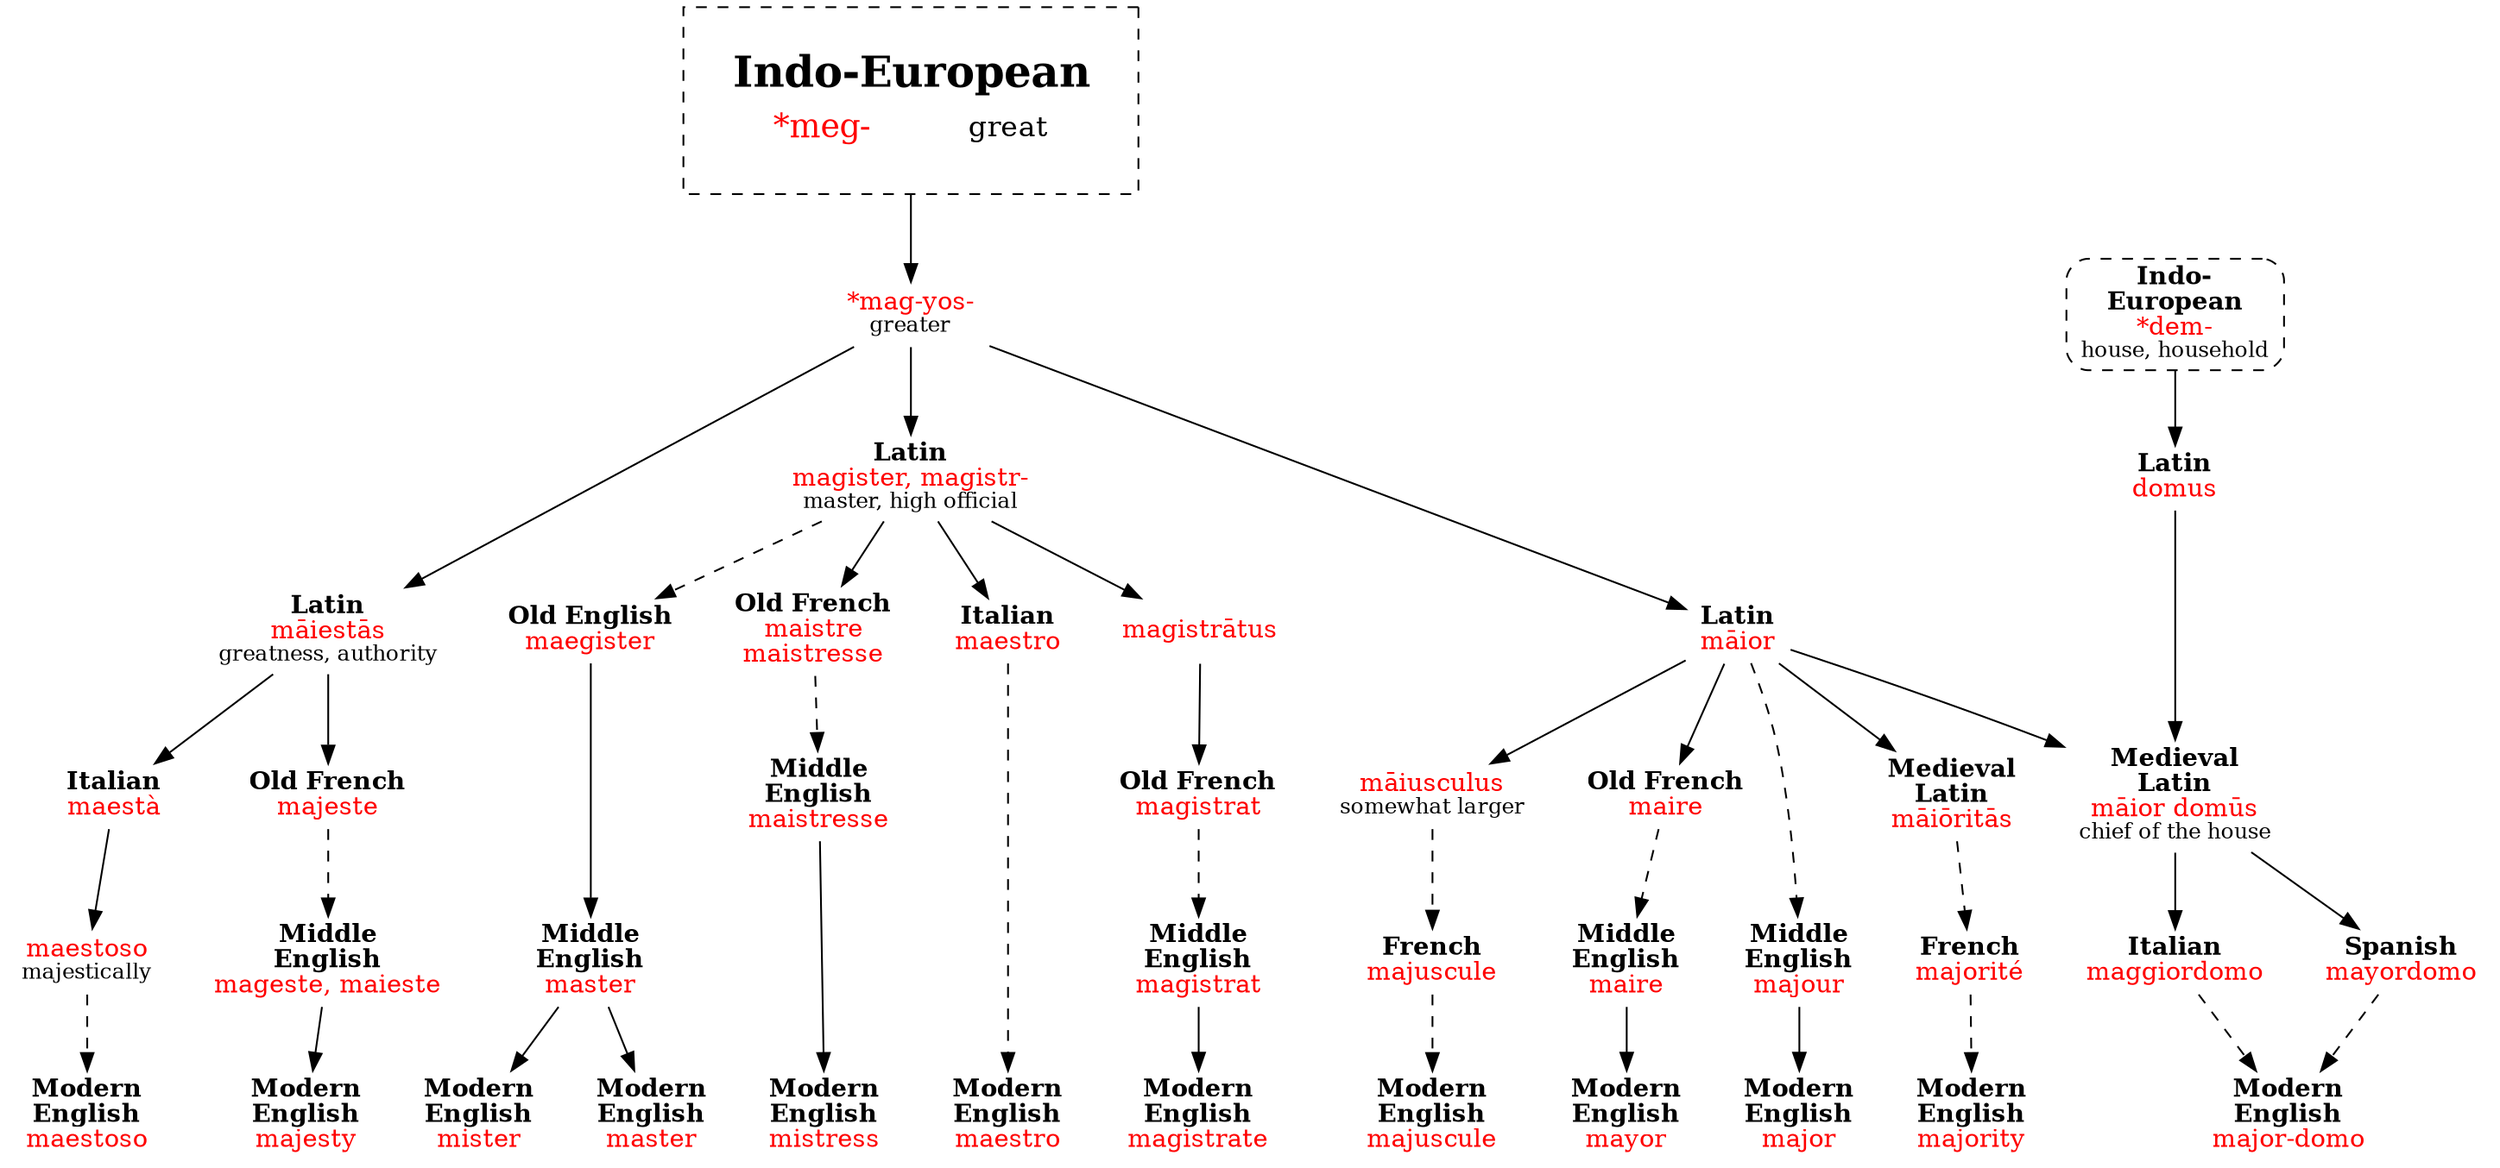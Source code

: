 strict digraph {
/* sources: AHD */
node [shape=none]

meg [label=<<table border="0"><tr><td colspan="2"><font point-size="24"><b>Indo-European</b></font></td></tr><tr><td><font point-size="18" color="red">*meg-</font></td><td><font point-size="16">great</font></td></tr></table>> tooltip="Indo-European \"*meg-\" great" shape=rect style=dashed peripheries=1 margin=.3 URL="meg-great0.svg"]

// major
magyos [label=<<font color="red">*mag-yos-</font><br/><font point-size="12">greater</font>>]
maiorL [label=<<b>Latin</b><br/><font color="red">māior</font>>]
majourME [label=<<b>Middle<br/>English</b><br/><font color="red">majour</font>>]
major [label=<<b>Modern<br/>English</b><br/><font color="red">major</font>>]
meg -> magyos -> maiorL
maiorL -> majourME [style=dashed]
majourME -> major

// major-domo
demIE [label=<<b>Indo-<br/>European</b><br/><font color="red">*dem-</font><br/><font point-size="12">house, household</font>> shape=box style="dashed,rounded" URL="dem-house.svg"]
domusL [label=<<b>Latin</b><br/><font color="red">domus</font>>]
maiordomusL [label=<<b>Medieval<br/>Latin</b><br/><font color="red">māior domūs</font><br/><font point-size="12">chief of the house</font>>]
maggiordomoI [label=<<b>Italian</b><br/><font color="red">maggiordomo</font>>]
mayordomoS [label=<<b>Spanish</b><br/><font color="red">mayordomo</font>>]
majordomo [label=<<b>Modern<br/>English</b><br/><font color="red">major-domo</font>>]
demIE -> domusL
{ maiorL domusL } -> maiordomusL -> { maggiordomoI mayordomoS }
{ maggiordomoI mayordomoS } -> majordomo [style=dashed]

// majority
maioritasL [label=<<b>Medieval<br/>Latin</b><br/><font color="red">māiōritās</font>>]
majoriteF [label=<<b>French</b><br/><font color="red">majorité</font>>]
majority [label=<<b>Modern<br/>English</b><br/><font color="red">majority</font>>]
maiorL -> maioritasL
maioritasL -> majoriteF -> majority [style=dashed]

// majuscule
maiusculusL [label=<<font color="red">māiusculus</font><br/><font point-size="12">somewhat larger</font>>]
majusculeF [label=<<b>French</b><br/><font color="red">majuscule</font>>]
majuscule [label=<<b>Modern<br/>English</b><br/><font color="red">majuscule</font>>]
maiorL -> maiusculusL
maiusculusL -> majusculeF -> majuscule [style=dashed]

// mayor
maireOF [label=<<b>Old French</b><br/><font color="red">maire</font>>]
maireME [label=<<b>Middle<br/>English</b><br/><font color="red">maire</font>>]
mayor [label=<<b>Modern<br/>English</b><br/><font color="red">mayor</font>>]
maiorL -> maireOF
maireOF -> maireME [style=dashed]
maireME -> mayor

// maestoso
maiestasL [label=<<b>Latin</b><br/><font color="red">māiestās</font><br/><font point-size="12">greatness, authority</font>>]
maestaI [label=<<b>Italian</b><br/><font color="red">maestà</font>>]
maestosoI [label=<<font color="red">maestoso</font><br/><font point-size="12">majestically</font>>]
maestoso [label=<<b>Modern<br/>English</b><br/><font color="red">maestoso</font>>]
magyos -> maiestasL -> maestaI -> maestosoI
maestosoI -> maestoso [style=dashed]

// majesty
majesteOF [label=<<b>Old French</b><br/><font color="red">majeste</font>>]
magesteME [label=<<b>Middle<br/>English</b><br/><font color="red">mageste, maieste</font>>]
majesty [label=<<b>Modern<br/>English</b><br/><font color="red">majesty</font>>]
maiestasL -> majesteOF
majesteOF -> magesteME [style=dashed]
magesteME -> majesty

// maestro
magisterL [label=<<b>Latin</b><br/><font color="red">magister, magistr-</font><br/><font point-size="12">master, high official</font>>]
maestroI [label=<<b>Italian</b><br/><font color="red">maestro</font>>]
maestro [label=<<b>Modern<br/>English</b><br/><font color="red">maestro</font>>]
magyos -> magisterL -> maestroI
maestroI -> maestro [style=dashed]

// magistrate
magistratusL [label=<<font color="red">magistrātus</font>>]
magistratOF [label=<<b>Old French</b><br/><font color="red">magistrat</font>>]
magistratME [label=<<b>Middle<br/>English</b><br/><font color="red">magistrat</font>>]
magistrate [label=<<b>Modern<br/>English</b><br/><font color="red">magistrate</font>>]
magisterL -> magistratusL -> magistratOF
magistratOF -> magistratME [style=dashed]
magistratME -> magistrate

// master
maegisterOE [label=<<b>Old English</b><br/><font color="red">maegister</font>>]
masterME [label=<<b>Middle<br/>English</b><br/><font color="red">master</font>>]
master [label=<<b>Modern<br/>English</b><br/><font color="red">master</font>>]
magisterL -> maegisterOE [style=dashed]
maegisterOE -> masterME -> master

// mister
mister [label=<<b>Modern<br/>English</b><br/><font color="red">mister</font>>]
masterME -> mister

// mistress
maistreOF [label=<<b>Old French</b><br/><font color="red">maistre<br/>maistresse</font>>]
maistresseME [label=<<b>Middle<br/>English</b><br/><font color="red">maistresse</font>>]
mistress [label=<<b>Modern<br/>English</b><br/><font color="red">mistress</font>>]
magisterL -> maistreOF
maistreOF -> maistresseME [style=dashed]
maistresseME -> mistress

{ rank=sink major majordomo majority majuscule mayor maestoso majesty maestro magistrate master mister mistress }
{ rank=same demIE magyos }
}